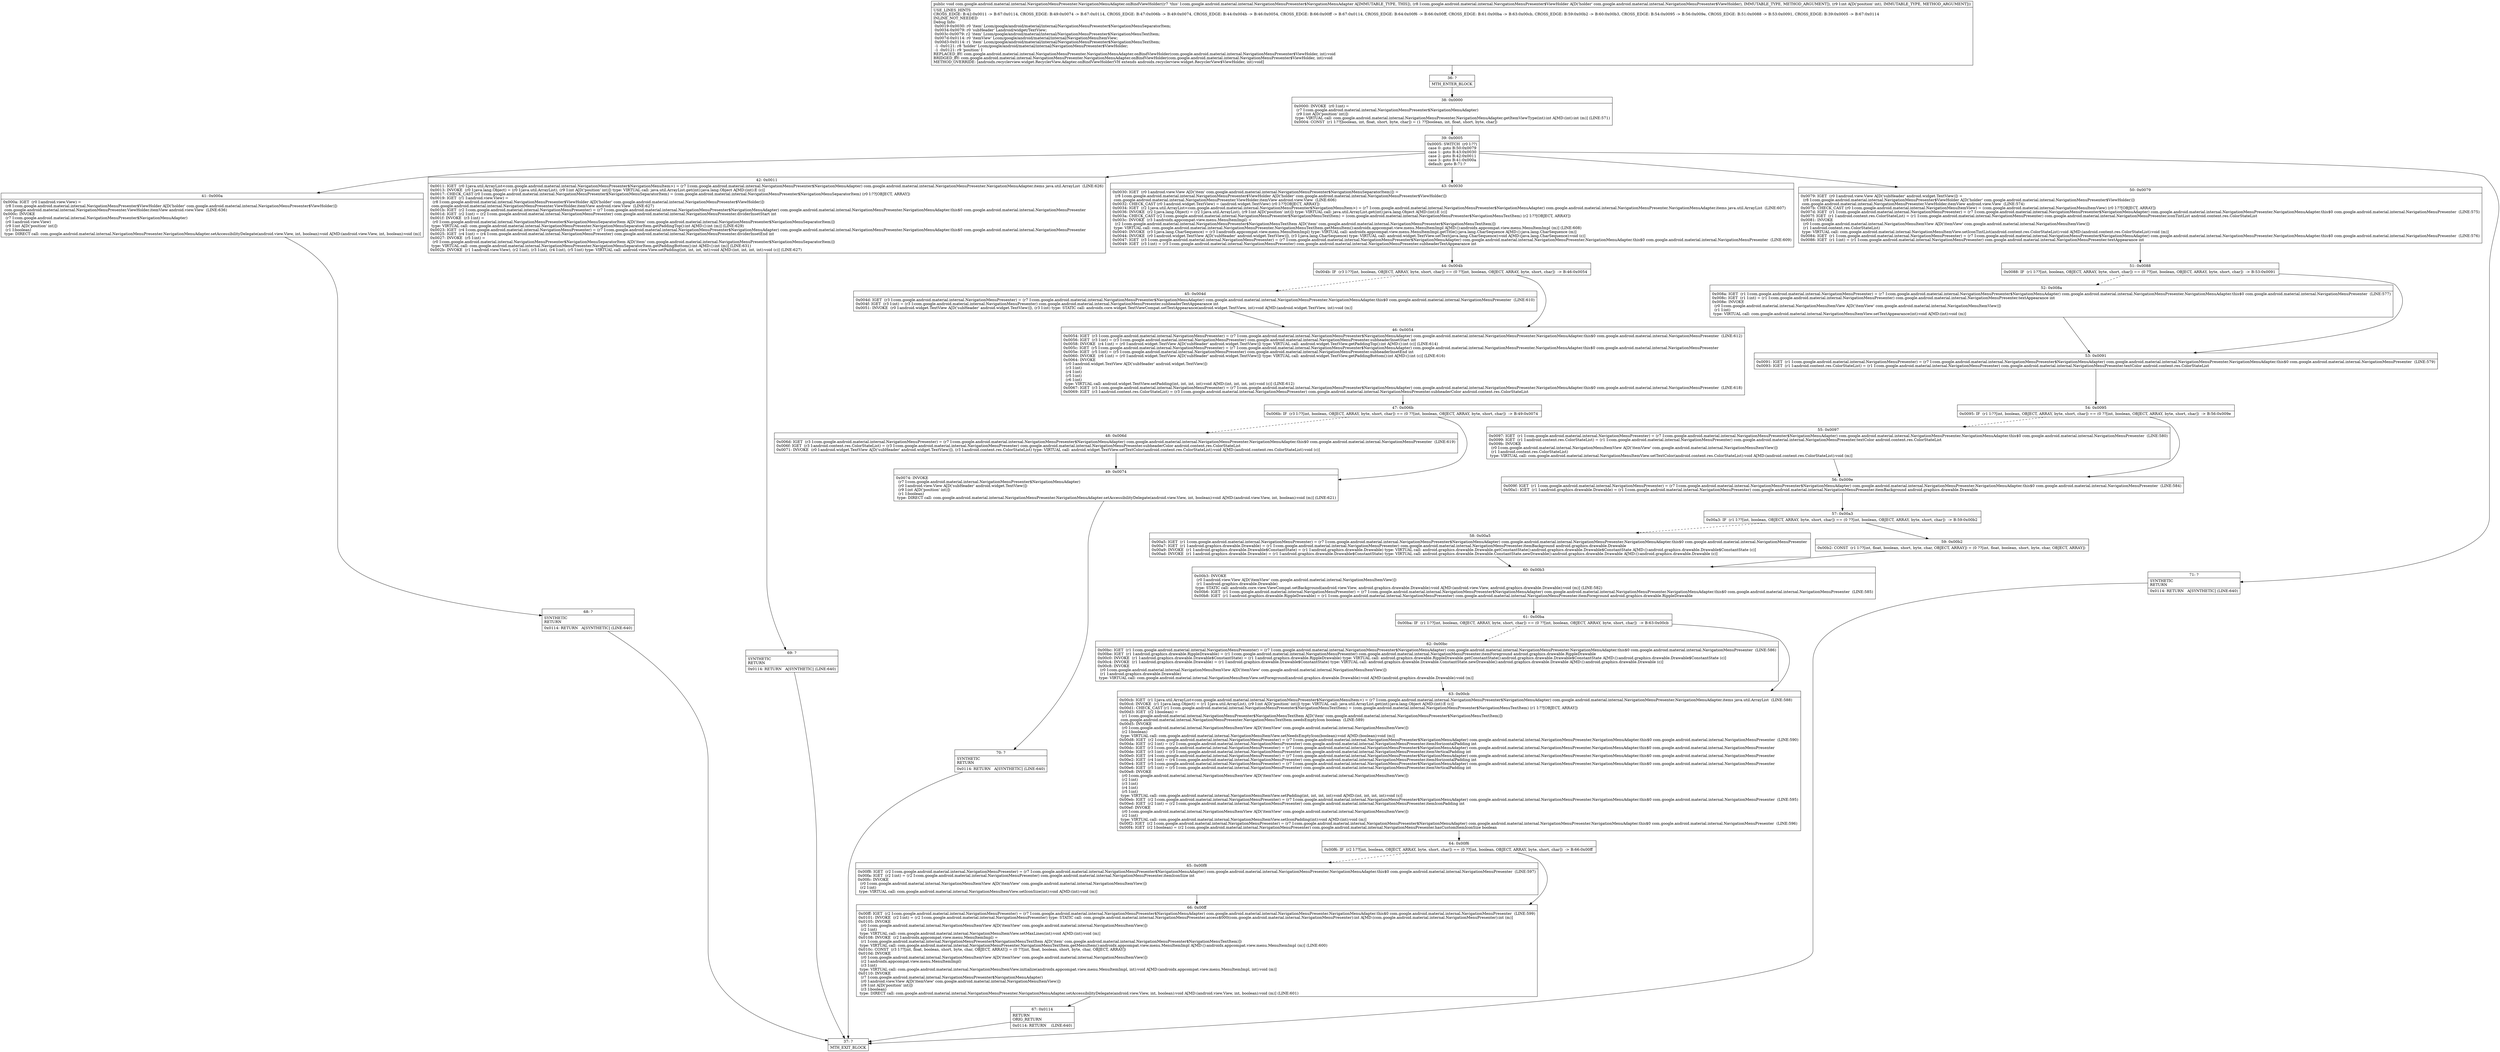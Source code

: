 digraph "CFG forcom.google.android.material.internal.NavigationMenuPresenter.NavigationMenuAdapter.onBindViewHolder(Lcom\/google\/android\/material\/internal\/NavigationMenuPresenter$ViewHolder;I)V" {
Node_36 [shape=record,label="{36\:\ ?|MTH_ENTER_BLOCK\l}"];
Node_38 [shape=record,label="{38\:\ 0x0000|0x0000: INVOKE  (r0 I:int) = \l  (r7 I:com.google.android.material.internal.NavigationMenuPresenter$NavigationMenuAdapter)\l  (r9 I:int A[D('position' int)])\l type: VIRTUAL call: com.google.android.material.internal.NavigationMenuPresenter.NavigationMenuAdapter.getItemViewType(int):int A[MD:(int):int (m)] (LINE:571)\l0x0004: CONST  (r1 I:??[boolean, int, float, short, byte, char]) = (1 ??[boolean, int, float, short, byte, char]) \l}"];
Node_39 [shape=record,label="{39\:\ 0x0005|0x0005: SWITCH  (r0 I:??)\l case 0: goto B:50:0x0079\l case 1: goto B:43:0x0030\l case 2: goto B:42:0x0011\l case 3: goto B:41:0x000a\l default: goto B:71:? \l}"];
Node_41 [shape=record,label="{41\:\ 0x000a|0x000a: IGET  (r0 I:android.view.View) = \l  (r8 I:com.google.android.material.internal.NavigationMenuPresenter$ViewHolder A[D('holder' com.google.android.material.internal.NavigationMenuPresenter$ViewHolder)])\l com.google.android.material.internal.NavigationMenuPresenter.ViewHolder.itemView android.view.View  (LINE:636)\l0x000c: INVOKE  \l  (r7 I:com.google.android.material.internal.NavigationMenuPresenter$NavigationMenuAdapter)\l  (r0 I:android.view.View)\l  (r9 I:int A[D('position' int)])\l  (r1 I:boolean)\l type: DIRECT call: com.google.android.material.internal.NavigationMenuPresenter.NavigationMenuAdapter.setAccessibilityDelegate(android.view.View, int, boolean):void A[MD:(android.view.View, int, boolean):void (m)]\l}"];
Node_68 [shape=record,label="{68\:\ ?|SYNTHETIC\lRETURN\l|0x0114: RETURN   A[SYNTHETIC] (LINE:640)\l}"];
Node_37 [shape=record,label="{37\:\ ?|MTH_EXIT_BLOCK\l}"];
Node_42 [shape=record,label="{42\:\ 0x0011|0x0011: IGET  (r0 I:java.util.ArrayList\<com.google.android.material.internal.NavigationMenuPresenter$NavigationMenuItem\>) = (r7 I:com.google.android.material.internal.NavigationMenuPresenter$NavigationMenuAdapter) com.google.android.material.internal.NavigationMenuPresenter.NavigationMenuAdapter.items java.util.ArrayList  (LINE:626)\l0x0013: INVOKE  (r0 I:java.lang.Object) = (r0 I:java.util.ArrayList), (r9 I:int A[D('position' int)]) type: VIRTUAL call: java.util.ArrayList.get(int):java.lang.Object A[MD:(int):E (c)]\l0x0017: CHECK_CAST (r0 I:com.google.android.material.internal.NavigationMenuPresenter$NavigationMenuSeparatorItem) = (com.google.android.material.internal.NavigationMenuPresenter$NavigationMenuSeparatorItem) (r0 I:??[OBJECT, ARRAY]) \l0x0019: IGET  (r1 I:android.view.View) = \l  (r8 I:com.google.android.material.internal.NavigationMenuPresenter$ViewHolder A[D('holder' com.google.android.material.internal.NavigationMenuPresenter$ViewHolder)])\l com.google.android.material.internal.NavigationMenuPresenter.ViewHolder.itemView android.view.View  (LINE:627)\l0x001b: IGET  (r2 I:com.google.android.material.internal.NavigationMenuPresenter) = (r7 I:com.google.android.material.internal.NavigationMenuPresenter$NavigationMenuAdapter) com.google.android.material.internal.NavigationMenuPresenter.NavigationMenuAdapter.this$0 com.google.android.material.internal.NavigationMenuPresenter \l0x001d: IGET  (r2 I:int) = (r2 I:com.google.android.material.internal.NavigationMenuPresenter) com.google.android.material.internal.NavigationMenuPresenter.dividerInsetStart int \l0x001f: INVOKE  (r3 I:int) = \l  (r0 I:com.google.android.material.internal.NavigationMenuPresenter$NavigationMenuSeparatorItem A[D('item' com.google.android.material.internal.NavigationMenuPresenter$NavigationMenuSeparatorItem)])\l type: VIRTUAL call: com.google.android.material.internal.NavigationMenuPresenter.NavigationMenuSeparatorItem.getPaddingTop():int A[MD:():int (m)] (LINE:629)\l0x0023: IGET  (r4 I:com.google.android.material.internal.NavigationMenuPresenter) = (r7 I:com.google.android.material.internal.NavigationMenuPresenter$NavigationMenuAdapter) com.google.android.material.internal.NavigationMenuPresenter.NavigationMenuAdapter.this$0 com.google.android.material.internal.NavigationMenuPresenter \l0x0025: IGET  (r4 I:int) = (r4 I:com.google.android.material.internal.NavigationMenuPresenter) com.google.android.material.internal.NavigationMenuPresenter.dividerInsetEnd int \l0x0027: INVOKE  (r5 I:int) = \l  (r0 I:com.google.android.material.internal.NavigationMenuPresenter$NavigationMenuSeparatorItem A[D('item' com.google.android.material.internal.NavigationMenuPresenter$NavigationMenuSeparatorItem)])\l type: VIRTUAL call: com.google.android.material.internal.NavigationMenuPresenter.NavigationMenuSeparatorItem.getPaddingBottom():int A[MD:():int (m)] (LINE:631)\l0x002b: INVOKE  (r1 I:android.view.View), (r2 I:int), (r3 I:int), (r4 I:int), (r5 I:int) type: VIRTUAL call: android.view.View.setPadding(int, int, int, int):void A[MD:(int, int, int, int):void (c)] (LINE:627)\l}"];
Node_69 [shape=record,label="{69\:\ ?|SYNTHETIC\lRETURN\l|0x0114: RETURN   A[SYNTHETIC] (LINE:640)\l}"];
Node_43 [shape=record,label="{43\:\ 0x0030|0x0030: IGET  (r0 I:android.view.View A[D('item' com.google.android.material.internal.NavigationMenuPresenter$NavigationMenuSeparatorItem)]) = \l  (r8 I:com.google.android.material.internal.NavigationMenuPresenter$ViewHolder A[D('holder' com.google.android.material.internal.NavigationMenuPresenter$ViewHolder)])\l com.google.android.material.internal.NavigationMenuPresenter.ViewHolder.itemView android.view.View  (LINE:606)\l0x0032: CHECK_CAST (r0 I:android.widget.TextView) = (android.widget.TextView) (r0 I:??[OBJECT, ARRAY]) \l0x0034: IGET  (r2 I:java.util.ArrayList\<com.google.android.material.internal.NavigationMenuPresenter$NavigationMenuItem\>) = (r7 I:com.google.android.material.internal.NavigationMenuPresenter$NavigationMenuAdapter) com.google.android.material.internal.NavigationMenuPresenter.NavigationMenuAdapter.items java.util.ArrayList  (LINE:607)\l0x0036: INVOKE  (r2 I:java.lang.Object) = (r2 I:java.util.ArrayList), (r9 I:int A[D('position' int)]) type: VIRTUAL call: java.util.ArrayList.get(int):java.lang.Object A[MD:(int):E (c)]\l0x003a: CHECK_CAST (r2 I:com.google.android.material.internal.NavigationMenuPresenter$NavigationMenuTextItem) = (com.google.android.material.internal.NavigationMenuPresenter$NavigationMenuTextItem) (r2 I:??[OBJECT, ARRAY]) \l0x003c: INVOKE  (r3 I:androidx.appcompat.view.menu.MenuItemImpl) = \l  (r2 I:com.google.android.material.internal.NavigationMenuPresenter$NavigationMenuTextItem A[D('item' com.google.android.material.internal.NavigationMenuPresenter$NavigationMenuTextItem)])\l type: VIRTUAL call: com.google.android.material.internal.NavigationMenuPresenter.NavigationMenuTextItem.getMenuItem():androidx.appcompat.view.menu.MenuItemImpl A[MD:():androidx.appcompat.view.menu.MenuItemImpl (m)] (LINE:608)\l0x0040: INVOKE  (r3 I:java.lang.CharSequence) = (r3 I:androidx.appcompat.view.menu.MenuItemImpl) type: VIRTUAL call: androidx.appcompat.view.menu.MenuItemImpl.getTitle():java.lang.CharSequence A[MD:():java.lang.CharSequence (m)]\l0x0044: INVOKE  (r0 I:android.widget.TextView A[D('subHeader' android.widget.TextView)]), (r3 I:java.lang.CharSequence) type: VIRTUAL call: android.widget.TextView.setText(java.lang.CharSequence):void A[MD:(java.lang.CharSequence):void (c)]\l0x0047: IGET  (r3 I:com.google.android.material.internal.NavigationMenuPresenter) = (r7 I:com.google.android.material.internal.NavigationMenuPresenter$NavigationMenuAdapter) com.google.android.material.internal.NavigationMenuPresenter.NavigationMenuAdapter.this$0 com.google.android.material.internal.NavigationMenuPresenter  (LINE:609)\l0x0049: IGET  (r3 I:int) = (r3 I:com.google.android.material.internal.NavigationMenuPresenter) com.google.android.material.internal.NavigationMenuPresenter.subheaderTextAppearance int \l}"];
Node_44 [shape=record,label="{44\:\ 0x004b|0x004b: IF  (r3 I:??[int, boolean, OBJECT, ARRAY, byte, short, char]) == (0 ??[int, boolean, OBJECT, ARRAY, byte, short, char])  \-\> B:46:0x0054 \l}"];
Node_45 [shape=record,label="{45\:\ 0x004d|0x004d: IGET  (r3 I:com.google.android.material.internal.NavigationMenuPresenter) = (r7 I:com.google.android.material.internal.NavigationMenuPresenter$NavigationMenuAdapter) com.google.android.material.internal.NavigationMenuPresenter.NavigationMenuAdapter.this$0 com.google.android.material.internal.NavigationMenuPresenter  (LINE:610)\l0x004f: IGET  (r3 I:int) = (r3 I:com.google.android.material.internal.NavigationMenuPresenter) com.google.android.material.internal.NavigationMenuPresenter.subheaderTextAppearance int \l0x0051: INVOKE  (r0 I:android.widget.TextView A[D('subHeader' android.widget.TextView)]), (r3 I:int) type: STATIC call: androidx.core.widget.TextViewCompat.setTextAppearance(android.widget.TextView, int):void A[MD:(android.widget.TextView, int):void (m)]\l}"];
Node_46 [shape=record,label="{46\:\ 0x0054|0x0054: IGET  (r3 I:com.google.android.material.internal.NavigationMenuPresenter) = (r7 I:com.google.android.material.internal.NavigationMenuPresenter$NavigationMenuAdapter) com.google.android.material.internal.NavigationMenuPresenter.NavigationMenuAdapter.this$0 com.google.android.material.internal.NavigationMenuPresenter  (LINE:612)\l0x0056: IGET  (r3 I:int) = (r3 I:com.google.android.material.internal.NavigationMenuPresenter) com.google.android.material.internal.NavigationMenuPresenter.subheaderInsetStart int \l0x0058: INVOKE  (r4 I:int) = (r0 I:android.widget.TextView A[D('subHeader' android.widget.TextView)]) type: VIRTUAL call: android.widget.TextView.getPaddingTop():int A[MD:():int (c)] (LINE:614)\l0x005c: IGET  (r5 I:com.google.android.material.internal.NavigationMenuPresenter) = (r7 I:com.google.android.material.internal.NavigationMenuPresenter$NavigationMenuAdapter) com.google.android.material.internal.NavigationMenuPresenter.NavigationMenuAdapter.this$0 com.google.android.material.internal.NavigationMenuPresenter \l0x005e: IGET  (r5 I:int) = (r5 I:com.google.android.material.internal.NavigationMenuPresenter) com.google.android.material.internal.NavigationMenuPresenter.subheaderInsetEnd int \l0x0060: INVOKE  (r6 I:int) = (r0 I:android.widget.TextView A[D('subHeader' android.widget.TextView)]) type: VIRTUAL call: android.widget.TextView.getPaddingBottom():int A[MD:():int (c)] (LINE:616)\l0x0064: INVOKE  \l  (r0 I:android.widget.TextView A[D('subHeader' android.widget.TextView)])\l  (r3 I:int)\l  (r4 I:int)\l  (r5 I:int)\l  (r6 I:int)\l type: VIRTUAL call: android.widget.TextView.setPadding(int, int, int, int):void A[MD:(int, int, int, int):void (c)] (LINE:612)\l0x0067: IGET  (r3 I:com.google.android.material.internal.NavigationMenuPresenter) = (r7 I:com.google.android.material.internal.NavigationMenuPresenter$NavigationMenuAdapter) com.google.android.material.internal.NavigationMenuPresenter.NavigationMenuAdapter.this$0 com.google.android.material.internal.NavigationMenuPresenter  (LINE:618)\l0x0069: IGET  (r3 I:android.content.res.ColorStateList) = (r3 I:com.google.android.material.internal.NavigationMenuPresenter) com.google.android.material.internal.NavigationMenuPresenter.subheaderColor android.content.res.ColorStateList \l}"];
Node_47 [shape=record,label="{47\:\ 0x006b|0x006b: IF  (r3 I:??[int, boolean, OBJECT, ARRAY, byte, short, char]) == (0 ??[int, boolean, OBJECT, ARRAY, byte, short, char])  \-\> B:49:0x0074 \l}"];
Node_48 [shape=record,label="{48\:\ 0x006d|0x006d: IGET  (r3 I:com.google.android.material.internal.NavigationMenuPresenter) = (r7 I:com.google.android.material.internal.NavigationMenuPresenter$NavigationMenuAdapter) com.google.android.material.internal.NavigationMenuPresenter.NavigationMenuAdapter.this$0 com.google.android.material.internal.NavigationMenuPresenter  (LINE:619)\l0x006f: IGET  (r3 I:android.content.res.ColorStateList) = (r3 I:com.google.android.material.internal.NavigationMenuPresenter) com.google.android.material.internal.NavigationMenuPresenter.subheaderColor android.content.res.ColorStateList \l0x0071: INVOKE  (r0 I:android.widget.TextView A[D('subHeader' android.widget.TextView)]), (r3 I:android.content.res.ColorStateList) type: VIRTUAL call: android.widget.TextView.setTextColor(android.content.res.ColorStateList):void A[MD:(android.content.res.ColorStateList):void (c)]\l}"];
Node_49 [shape=record,label="{49\:\ 0x0074|0x0074: INVOKE  \l  (r7 I:com.google.android.material.internal.NavigationMenuPresenter$NavigationMenuAdapter)\l  (r0 I:android.view.View A[D('subHeader' android.widget.TextView)])\l  (r9 I:int A[D('position' int)])\l  (r1 I:boolean)\l type: DIRECT call: com.google.android.material.internal.NavigationMenuPresenter.NavigationMenuAdapter.setAccessibilityDelegate(android.view.View, int, boolean):void A[MD:(android.view.View, int, boolean):void (m)] (LINE:621)\l}"];
Node_70 [shape=record,label="{70\:\ ?|SYNTHETIC\lRETURN\l|0x0114: RETURN   A[SYNTHETIC] (LINE:640)\l}"];
Node_50 [shape=record,label="{50\:\ 0x0079|0x0079: IGET  (r0 I:android.view.View A[D('subHeader' android.widget.TextView)]) = \l  (r8 I:com.google.android.material.internal.NavigationMenuPresenter$ViewHolder A[D('holder' com.google.android.material.internal.NavigationMenuPresenter$ViewHolder)])\l com.google.android.material.internal.NavigationMenuPresenter.ViewHolder.itemView android.view.View  (LINE:574)\l0x007b: CHECK_CAST (r0 I:com.google.android.material.internal.NavigationMenuItemView) = (com.google.android.material.internal.NavigationMenuItemView) (r0 I:??[OBJECT, ARRAY]) \l0x007d: IGET  (r1 I:com.google.android.material.internal.NavigationMenuPresenter) = (r7 I:com.google.android.material.internal.NavigationMenuPresenter$NavigationMenuAdapter) com.google.android.material.internal.NavigationMenuPresenter.NavigationMenuAdapter.this$0 com.google.android.material.internal.NavigationMenuPresenter  (LINE:575)\l0x007f: IGET  (r1 I:android.content.res.ColorStateList) = (r1 I:com.google.android.material.internal.NavigationMenuPresenter) com.google.android.material.internal.NavigationMenuPresenter.iconTintList android.content.res.ColorStateList \l0x0081: INVOKE  \l  (r0 I:com.google.android.material.internal.NavigationMenuItemView A[D('itemView' com.google.android.material.internal.NavigationMenuItemView)])\l  (r1 I:android.content.res.ColorStateList)\l type: VIRTUAL call: com.google.android.material.internal.NavigationMenuItemView.setIconTintList(android.content.res.ColorStateList):void A[MD:(android.content.res.ColorStateList):void (m)]\l0x0084: IGET  (r1 I:com.google.android.material.internal.NavigationMenuPresenter) = (r7 I:com.google.android.material.internal.NavigationMenuPresenter$NavigationMenuAdapter) com.google.android.material.internal.NavigationMenuPresenter.NavigationMenuAdapter.this$0 com.google.android.material.internal.NavigationMenuPresenter  (LINE:576)\l0x0086: IGET  (r1 I:int) = (r1 I:com.google.android.material.internal.NavigationMenuPresenter) com.google.android.material.internal.NavigationMenuPresenter.textAppearance int \l}"];
Node_51 [shape=record,label="{51\:\ 0x0088|0x0088: IF  (r1 I:??[int, boolean, OBJECT, ARRAY, byte, short, char]) == (0 ??[int, boolean, OBJECT, ARRAY, byte, short, char])  \-\> B:53:0x0091 \l}"];
Node_52 [shape=record,label="{52\:\ 0x008a|0x008a: IGET  (r1 I:com.google.android.material.internal.NavigationMenuPresenter) = (r7 I:com.google.android.material.internal.NavigationMenuPresenter$NavigationMenuAdapter) com.google.android.material.internal.NavigationMenuPresenter.NavigationMenuAdapter.this$0 com.google.android.material.internal.NavigationMenuPresenter  (LINE:577)\l0x008c: IGET  (r1 I:int) = (r1 I:com.google.android.material.internal.NavigationMenuPresenter) com.google.android.material.internal.NavigationMenuPresenter.textAppearance int \l0x008e: INVOKE  \l  (r0 I:com.google.android.material.internal.NavigationMenuItemView A[D('itemView' com.google.android.material.internal.NavigationMenuItemView)])\l  (r1 I:int)\l type: VIRTUAL call: com.google.android.material.internal.NavigationMenuItemView.setTextAppearance(int):void A[MD:(int):void (m)]\l}"];
Node_53 [shape=record,label="{53\:\ 0x0091|0x0091: IGET  (r1 I:com.google.android.material.internal.NavigationMenuPresenter) = (r7 I:com.google.android.material.internal.NavigationMenuPresenter$NavigationMenuAdapter) com.google.android.material.internal.NavigationMenuPresenter.NavigationMenuAdapter.this$0 com.google.android.material.internal.NavigationMenuPresenter  (LINE:579)\l0x0093: IGET  (r1 I:android.content.res.ColorStateList) = (r1 I:com.google.android.material.internal.NavigationMenuPresenter) com.google.android.material.internal.NavigationMenuPresenter.textColor android.content.res.ColorStateList \l}"];
Node_54 [shape=record,label="{54\:\ 0x0095|0x0095: IF  (r1 I:??[int, boolean, OBJECT, ARRAY, byte, short, char]) == (0 ??[int, boolean, OBJECT, ARRAY, byte, short, char])  \-\> B:56:0x009e \l}"];
Node_55 [shape=record,label="{55\:\ 0x0097|0x0097: IGET  (r1 I:com.google.android.material.internal.NavigationMenuPresenter) = (r7 I:com.google.android.material.internal.NavigationMenuPresenter$NavigationMenuAdapter) com.google.android.material.internal.NavigationMenuPresenter.NavigationMenuAdapter.this$0 com.google.android.material.internal.NavigationMenuPresenter  (LINE:580)\l0x0099: IGET  (r1 I:android.content.res.ColorStateList) = (r1 I:com.google.android.material.internal.NavigationMenuPresenter) com.google.android.material.internal.NavigationMenuPresenter.textColor android.content.res.ColorStateList \l0x009b: INVOKE  \l  (r0 I:com.google.android.material.internal.NavigationMenuItemView A[D('itemView' com.google.android.material.internal.NavigationMenuItemView)])\l  (r1 I:android.content.res.ColorStateList)\l type: VIRTUAL call: com.google.android.material.internal.NavigationMenuItemView.setTextColor(android.content.res.ColorStateList):void A[MD:(android.content.res.ColorStateList):void (m)]\l}"];
Node_56 [shape=record,label="{56\:\ 0x009e|0x009f: IGET  (r1 I:com.google.android.material.internal.NavigationMenuPresenter) = (r7 I:com.google.android.material.internal.NavigationMenuPresenter$NavigationMenuAdapter) com.google.android.material.internal.NavigationMenuPresenter.NavigationMenuAdapter.this$0 com.google.android.material.internal.NavigationMenuPresenter  (LINE:584)\l0x00a1: IGET  (r1 I:android.graphics.drawable.Drawable) = (r1 I:com.google.android.material.internal.NavigationMenuPresenter) com.google.android.material.internal.NavigationMenuPresenter.itemBackground android.graphics.drawable.Drawable \l}"];
Node_57 [shape=record,label="{57\:\ 0x00a3|0x00a3: IF  (r1 I:??[int, boolean, OBJECT, ARRAY, byte, short, char]) == (0 ??[int, boolean, OBJECT, ARRAY, byte, short, char])  \-\> B:59:0x00b2 \l}"];
Node_58 [shape=record,label="{58\:\ 0x00a5|0x00a5: IGET  (r1 I:com.google.android.material.internal.NavigationMenuPresenter) = (r7 I:com.google.android.material.internal.NavigationMenuPresenter$NavigationMenuAdapter) com.google.android.material.internal.NavigationMenuPresenter.NavigationMenuAdapter.this$0 com.google.android.material.internal.NavigationMenuPresenter \l0x00a7: IGET  (r1 I:android.graphics.drawable.Drawable) = (r1 I:com.google.android.material.internal.NavigationMenuPresenter) com.google.android.material.internal.NavigationMenuPresenter.itemBackground android.graphics.drawable.Drawable \l0x00a9: INVOKE  (r1 I:android.graphics.drawable.Drawable$ConstantState) = (r1 I:android.graphics.drawable.Drawable) type: VIRTUAL call: android.graphics.drawable.Drawable.getConstantState():android.graphics.drawable.Drawable$ConstantState A[MD:():android.graphics.drawable.Drawable$ConstantState (c)]\l0x00ad: INVOKE  (r1 I:android.graphics.drawable.Drawable) = (r1 I:android.graphics.drawable.Drawable$ConstantState) type: VIRTUAL call: android.graphics.drawable.Drawable.ConstantState.newDrawable():android.graphics.drawable.Drawable A[MD:():android.graphics.drawable.Drawable (c)]\l}"];
Node_60 [shape=record,label="{60\:\ 0x00b3|0x00b3: INVOKE  \l  (r0 I:android.view.View A[D('itemView' com.google.android.material.internal.NavigationMenuItemView)])\l  (r1 I:android.graphics.drawable.Drawable)\l type: STATIC call: androidx.core.view.ViewCompat.setBackground(android.view.View, android.graphics.drawable.Drawable):void A[MD:(android.view.View, android.graphics.drawable.Drawable):void (m)] (LINE:582)\l0x00b6: IGET  (r1 I:com.google.android.material.internal.NavigationMenuPresenter) = (r7 I:com.google.android.material.internal.NavigationMenuPresenter$NavigationMenuAdapter) com.google.android.material.internal.NavigationMenuPresenter.NavigationMenuAdapter.this$0 com.google.android.material.internal.NavigationMenuPresenter  (LINE:585)\l0x00b8: IGET  (r1 I:android.graphics.drawable.RippleDrawable) = (r1 I:com.google.android.material.internal.NavigationMenuPresenter) com.google.android.material.internal.NavigationMenuPresenter.itemForeground android.graphics.drawable.RippleDrawable \l}"];
Node_61 [shape=record,label="{61\:\ 0x00ba|0x00ba: IF  (r1 I:??[int, boolean, OBJECT, ARRAY, byte, short, char]) == (0 ??[int, boolean, OBJECT, ARRAY, byte, short, char])  \-\> B:63:0x00cb \l}"];
Node_62 [shape=record,label="{62\:\ 0x00bc|0x00bc: IGET  (r1 I:com.google.android.material.internal.NavigationMenuPresenter) = (r7 I:com.google.android.material.internal.NavigationMenuPresenter$NavigationMenuAdapter) com.google.android.material.internal.NavigationMenuPresenter.NavigationMenuAdapter.this$0 com.google.android.material.internal.NavigationMenuPresenter  (LINE:586)\l0x00be: IGET  (r1 I:android.graphics.drawable.RippleDrawable) = (r1 I:com.google.android.material.internal.NavigationMenuPresenter) com.google.android.material.internal.NavigationMenuPresenter.itemForeground android.graphics.drawable.RippleDrawable \l0x00c0: INVOKE  (r1 I:android.graphics.drawable.Drawable$ConstantState) = (r1 I:android.graphics.drawable.RippleDrawable) type: VIRTUAL call: android.graphics.drawable.RippleDrawable.getConstantState():android.graphics.drawable.Drawable$ConstantState A[MD:():android.graphics.drawable.Drawable$ConstantState (c)]\l0x00c4: INVOKE  (r1 I:android.graphics.drawable.Drawable) = (r1 I:android.graphics.drawable.Drawable$ConstantState) type: VIRTUAL call: android.graphics.drawable.Drawable.ConstantState.newDrawable():android.graphics.drawable.Drawable A[MD:():android.graphics.drawable.Drawable (c)]\l0x00c8: INVOKE  \l  (r0 I:com.google.android.material.internal.NavigationMenuItemView A[D('itemView' com.google.android.material.internal.NavigationMenuItemView)])\l  (r1 I:android.graphics.drawable.Drawable)\l type: VIRTUAL call: com.google.android.material.internal.NavigationMenuItemView.setForeground(android.graphics.drawable.Drawable):void A[MD:(android.graphics.drawable.Drawable):void (m)]\l}"];
Node_63 [shape=record,label="{63\:\ 0x00cb|0x00cb: IGET  (r1 I:java.util.ArrayList\<com.google.android.material.internal.NavigationMenuPresenter$NavigationMenuItem\>) = (r7 I:com.google.android.material.internal.NavigationMenuPresenter$NavigationMenuAdapter) com.google.android.material.internal.NavigationMenuPresenter.NavigationMenuAdapter.items java.util.ArrayList  (LINE:588)\l0x00cd: INVOKE  (r1 I:java.lang.Object) = (r1 I:java.util.ArrayList), (r9 I:int A[D('position' int)]) type: VIRTUAL call: java.util.ArrayList.get(int):java.lang.Object A[MD:(int):E (c)]\l0x00d1: CHECK_CAST (r1 I:com.google.android.material.internal.NavigationMenuPresenter$NavigationMenuTextItem) = (com.google.android.material.internal.NavigationMenuPresenter$NavigationMenuTextItem) (r1 I:??[OBJECT, ARRAY]) \l0x00d3: IGET  (r2 I:boolean) = \l  (r1 I:com.google.android.material.internal.NavigationMenuPresenter$NavigationMenuTextItem A[D('item' com.google.android.material.internal.NavigationMenuPresenter$NavigationMenuTextItem)])\l com.google.android.material.internal.NavigationMenuPresenter.NavigationMenuTextItem.needsEmptyIcon boolean  (LINE:589)\l0x00d5: INVOKE  \l  (r0 I:com.google.android.material.internal.NavigationMenuItemView A[D('itemView' com.google.android.material.internal.NavigationMenuItemView)])\l  (r2 I:boolean)\l type: VIRTUAL call: com.google.android.material.internal.NavigationMenuItemView.setNeedsEmptyIcon(boolean):void A[MD:(boolean):void (m)]\l0x00d8: IGET  (r2 I:com.google.android.material.internal.NavigationMenuPresenter) = (r7 I:com.google.android.material.internal.NavigationMenuPresenter$NavigationMenuAdapter) com.google.android.material.internal.NavigationMenuPresenter.NavigationMenuAdapter.this$0 com.google.android.material.internal.NavigationMenuPresenter  (LINE:590)\l0x00da: IGET  (r2 I:int) = (r2 I:com.google.android.material.internal.NavigationMenuPresenter) com.google.android.material.internal.NavigationMenuPresenter.itemHorizontalPadding int \l0x00dc: IGET  (r3 I:com.google.android.material.internal.NavigationMenuPresenter) = (r7 I:com.google.android.material.internal.NavigationMenuPresenter$NavigationMenuAdapter) com.google.android.material.internal.NavigationMenuPresenter.NavigationMenuAdapter.this$0 com.google.android.material.internal.NavigationMenuPresenter \l0x00de: IGET  (r3 I:int) = (r3 I:com.google.android.material.internal.NavigationMenuPresenter) com.google.android.material.internal.NavigationMenuPresenter.itemVerticalPadding int \l0x00e0: IGET  (r4 I:com.google.android.material.internal.NavigationMenuPresenter) = (r7 I:com.google.android.material.internal.NavigationMenuPresenter$NavigationMenuAdapter) com.google.android.material.internal.NavigationMenuPresenter.NavigationMenuAdapter.this$0 com.google.android.material.internal.NavigationMenuPresenter \l0x00e2: IGET  (r4 I:int) = (r4 I:com.google.android.material.internal.NavigationMenuPresenter) com.google.android.material.internal.NavigationMenuPresenter.itemHorizontalPadding int \l0x00e4: IGET  (r5 I:com.google.android.material.internal.NavigationMenuPresenter) = (r7 I:com.google.android.material.internal.NavigationMenuPresenter$NavigationMenuAdapter) com.google.android.material.internal.NavigationMenuPresenter.NavigationMenuAdapter.this$0 com.google.android.material.internal.NavigationMenuPresenter \l0x00e6: IGET  (r5 I:int) = (r5 I:com.google.android.material.internal.NavigationMenuPresenter) com.google.android.material.internal.NavigationMenuPresenter.itemVerticalPadding int \l0x00e8: INVOKE  \l  (r0 I:com.google.android.material.internal.NavigationMenuItemView A[D('itemView' com.google.android.material.internal.NavigationMenuItemView)])\l  (r2 I:int)\l  (r3 I:int)\l  (r4 I:int)\l  (r5 I:int)\l type: VIRTUAL call: com.google.android.material.internal.NavigationMenuItemView.setPadding(int, int, int, int):void A[MD:(int, int, int, int):void (s)]\l0x00eb: IGET  (r2 I:com.google.android.material.internal.NavigationMenuPresenter) = (r7 I:com.google.android.material.internal.NavigationMenuPresenter$NavigationMenuAdapter) com.google.android.material.internal.NavigationMenuPresenter.NavigationMenuAdapter.this$0 com.google.android.material.internal.NavigationMenuPresenter  (LINE:595)\l0x00ed: IGET  (r2 I:int) = (r2 I:com.google.android.material.internal.NavigationMenuPresenter) com.google.android.material.internal.NavigationMenuPresenter.itemIconPadding int \l0x00ef: INVOKE  \l  (r0 I:com.google.android.material.internal.NavigationMenuItemView A[D('itemView' com.google.android.material.internal.NavigationMenuItemView)])\l  (r2 I:int)\l type: VIRTUAL call: com.google.android.material.internal.NavigationMenuItemView.setIconPadding(int):void A[MD:(int):void (m)]\l0x00f2: IGET  (r2 I:com.google.android.material.internal.NavigationMenuPresenter) = (r7 I:com.google.android.material.internal.NavigationMenuPresenter$NavigationMenuAdapter) com.google.android.material.internal.NavigationMenuPresenter.NavigationMenuAdapter.this$0 com.google.android.material.internal.NavigationMenuPresenter  (LINE:596)\l0x00f4: IGET  (r2 I:boolean) = (r2 I:com.google.android.material.internal.NavigationMenuPresenter) com.google.android.material.internal.NavigationMenuPresenter.hasCustomItemIconSize boolean \l}"];
Node_64 [shape=record,label="{64\:\ 0x00f6|0x00f6: IF  (r2 I:??[int, boolean, OBJECT, ARRAY, byte, short, char]) == (0 ??[int, boolean, OBJECT, ARRAY, byte, short, char])  \-\> B:66:0x00ff \l}"];
Node_65 [shape=record,label="{65\:\ 0x00f8|0x00f8: IGET  (r2 I:com.google.android.material.internal.NavigationMenuPresenter) = (r7 I:com.google.android.material.internal.NavigationMenuPresenter$NavigationMenuAdapter) com.google.android.material.internal.NavigationMenuPresenter.NavigationMenuAdapter.this$0 com.google.android.material.internal.NavigationMenuPresenter  (LINE:597)\l0x00fa: IGET  (r2 I:int) = (r2 I:com.google.android.material.internal.NavigationMenuPresenter) com.google.android.material.internal.NavigationMenuPresenter.itemIconSize int \l0x00fc: INVOKE  \l  (r0 I:com.google.android.material.internal.NavigationMenuItemView A[D('itemView' com.google.android.material.internal.NavigationMenuItemView)])\l  (r2 I:int)\l type: VIRTUAL call: com.google.android.material.internal.NavigationMenuItemView.setIconSize(int):void A[MD:(int):void (m)]\l}"];
Node_66 [shape=record,label="{66\:\ 0x00ff|0x00ff: IGET  (r2 I:com.google.android.material.internal.NavigationMenuPresenter) = (r7 I:com.google.android.material.internal.NavigationMenuPresenter$NavigationMenuAdapter) com.google.android.material.internal.NavigationMenuPresenter.NavigationMenuAdapter.this$0 com.google.android.material.internal.NavigationMenuPresenter  (LINE:599)\l0x0101: INVOKE  (r2 I:int) = (r2 I:com.google.android.material.internal.NavigationMenuPresenter) type: STATIC call: com.google.android.material.internal.NavigationMenuPresenter.access$000(com.google.android.material.internal.NavigationMenuPresenter):int A[MD:(com.google.android.material.internal.NavigationMenuPresenter):int (m)]\l0x0105: INVOKE  \l  (r0 I:com.google.android.material.internal.NavigationMenuItemView A[D('itemView' com.google.android.material.internal.NavigationMenuItemView)])\l  (r2 I:int)\l type: VIRTUAL call: com.google.android.material.internal.NavigationMenuItemView.setMaxLines(int):void A[MD:(int):void (m)]\l0x0108: INVOKE  (r2 I:androidx.appcompat.view.menu.MenuItemImpl) = \l  (r1 I:com.google.android.material.internal.NavigationMenuPresenter$NavigationMenuTextItem A[D('item' com.google.android.material.internal.NavigationMenuPresenter$NavigationMenuTextItem)])\l type: VIRTUAL call: com.google.android.material.internal.NavigationMenuPresenter.NavigationMenuTextItem.getMenuItem():androidx.appcompat.view.menu.MenuItemImpl A[MD:():androidx.appcompat.view.menu.MenuItemImpl (m)] (LINE:600)\l0x010c: CONST  (r3 I:??[int, float, boolean, short, byte, char, OBJECT, ARRAY]) = (0 ??[int, float, boolean, short, byte, char, OBJECT, ARRAY]) \l0x010d: INVOKE  \l  (r0 I:com.google.android.material.internal.NavigationMenuItemView A[D('itemView' com.google.android.material.internal.NavigationMenuItemView)])\l  (r2 I:androidx.appcompat.view.menu.MenuItemImpl)\l  (r3 I:int)\l type: VIRTUAL call: com.google.android.material.internal.NavigationMenuItemView.initialize(androidx.appcompat.view.menu.MenuItemImpl, int):void A[MD:(androidx.appcompat.view.menu.MenuItemImpl, int):void (m)]\l0x0110: INVOKE  \l  (r7 I:com.google.android.material.internal.NavigationMenuPresenter$NavigationMenuAdapter)\l  (r0 I:android.view.View A[D('itemView' com.google.android.material.internal.NavigationMenuItemView)])\l  (r9 I:int A[D('position' int)])\l  (r3 I:boolean)\l type: DIRECT call: com.google.android.material.internal.NavigationMenuPresenter.NavigationMenuAdapter.setAccessibilityDelegate(android.view.View, int, boolean):void A[MD:(android.view.View, int, boolean):void (m)] (LINE:601)\l}"];
Node_67 [shape=record,label="{67\:\ 0x0114|RETURN\lORIG_RETURN\l|0x0114: RETURN    (LINE:640)\l}"];
Node_59 [shape=record,label="{59\:\ 0x00b2|0x00b2: CONST  (r1 I:??[int, float, boolean, short, byte, char, OBJECT, ARRAY]) = (0 ??[int, float, boolean, short, byte, char, OBJECT, ARRAY]) \l}"];
Node_71 [shape=record,label="{71\:\ ?|SYNTHETIC\lRETURN\l|0x0114: RETURN   A[SYNTHETIC] (LINE:640)\l}"];
MethodNode[shape=record,label="{public void com.google.android.material.internal.NavigationMenuPresenter.NavigationMenuAdapter.onBindViewHolder((r7 'this' I:com.google.android.material.internal.NavigationMenuPresenter$NavigationMenuAdapter A[IMMUTABLE_TYPE, THIS]), (r8 I:com.google.android.material.internal.NavigationMenuPresenter$ViewHolder A[D('holder' com.google.android.material.internal.NavigationMenuPresenter$ViewHolder), IMMUTABLE_TYPE, METHOD_ARGUMENT]), (r9 I:int A[D('position' int), IMMUTABLE_TYPE, METHOD_ARGUMENT]))  | USE_LINES_HINTS\lCROSS_EDGE: B:42:0x0011 \-\> B:67:0x0114, CROSS_EDGE: B:49:0x0074 \-\> B:67:0x0114, CROSS_EDGE: B:47:0x006b \-\> B:49:0x0074, CROSS_EDGE: B:44:0x004b \-\> B:46:0x0054, CROSS_EDGE: B:66:0x00ff \-\> B:67:0x0114, CROSS_EDGE: B:64:0x00f6 \-\> B:66:0x00ff, CROSS_EDGE: B:61:0x00ba \-\> B:63:0x00cb, CROSS_EDGE: B:59:0x00b2 \-\> B:60:0x00b3, CROSS_EDGE: B:54:0x0095 \-\> B:56:0x009e, CROSS_EDGE: B:51:0x0088 \-\> B:53:0x0091, CROSS_EDGE: B:39:0x0005 \-\> B:67:0x0114\lINLINE_NOT_NEEDED\lDebug Info:\l  0x0019\-0x0030: r0 'item' Lcom\/google\/android\/material\/internal\/NavigationMenuPresenter$NavigationMenuSeparatorItem;\l  0x0034\-0x0079: r0 'subHeader' Landroid\/widget\/TextView;\l  0x003c\-0x0079: r2 'item' Lcom\/google\/android\/material\/internal\/NavigationMenuPresenter$NavigationMenuTextItem;\l  0x007d\-0x0114: r0 'itemView' Lcom\/google\/android\/material\/internal\/NavigationMenuItemView;\l  0x00d3\-0x0114: r1 'item' Lcom\/google\/android\/material\/internal\/NavigationMenuPresenter$NavigationMenuTextItem;\l  \-1 \-0x0121: r8 'holder' Lcom\/google\/android\/material\/internal\/NavigationMenuPresenter$ViewHolder;\l  \-1 \-0x0121: r9 'position' I\lREPLACED_BY: com.google.android.material.internal.NavigationMenuPresenter.NavigationMenuAdapter.onBindViewHolder(com.google.android.material.internal.NavigationMenuPresenter$ViewHolder, int):void\lBRIDGED_BY: com.google.android.material.internal.NavigationMenuPresenter.NavigationMenuAdapter.onBindViewHolder(com.google.android.material.internal.NavigationMenuPresenter$ViewHolder, int):void\lMETHOD_OVERRIDE: [androidx.recyclerview.widget.RecyclerView.Adapter.onBindViewHolder(VH extends androidx.recyclerview.widget.RecyclerView$ViewHolder, int):void]\l}"];
MethodNode -> Node_36;Node_36 -> Node_38;
Node_38 -> Node_39;
Node_39 -> Node_41;
Node_39 -> Node_42;
Node_39 -> Node_43;
Node_39 -> Node_50;
Node_39 -> Node_71;
Node_41 -> Node_68;
Node_68 -> Node_37;
Node_42 -> Node_69;
Node_69 -> Node_37;
Node_43 -> Node_44;
Node_44 -> Node_45[style=dashed];
Node_44 -> Node_46;
Node_45 -> Node_46;
Node_46 -> Node_47;
Node_47 -> Node_48[style=dashed];
Node_47 -> Node_49;
Node_48 -> Node_49;
Node_49 -> Node_70;
Node_70 -> Node_37;
Node_50 -> Node_51;
Node_51 -> Node_52[style=dashed];
Node_51 -> Node_53;
Node_52 -> Node_53;
Node_53 -> Node_54;
Node_54 -> Node_55[style=dashed];
Node_54 -> Node_56;
Node_55 -> Node_56;
Node_56 -> Node_57;
Node_57 -> Node_58[style=dashed];
Node_57 -> Node_59;
Node_58 -> Node_60;
Node_60 -> Node_61;
Node_61 -> Node_62[style=dashed];
Node_61 -> Node_63;
Node_62 -> Node_63;
Node_63 -> Node_64;
Node_64 -> Node_65[style=dashed];
Node_64 -> Node_66;
Node_65 -> Node_66;
Node_66 -> Node_67;
Node_67 -> Node_37;
Node_59 -> Node_60;
Node_71 -> Node_37;
}

